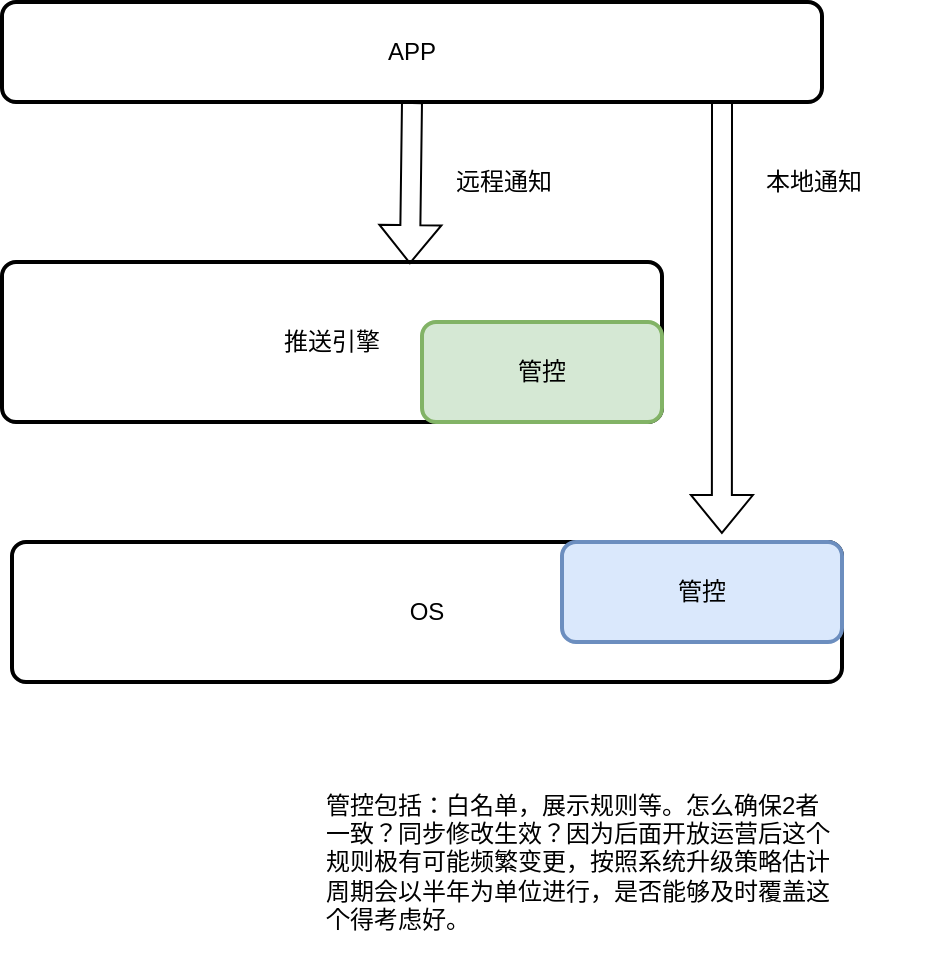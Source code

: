 <mxfile version="21.8.0" type="github">
  <diagram name="第 1 页" id="Re4xQ6s45_gDZyBToW8E">
    <mxGraphModel dx="1426" dy="750" grid="1" gridSize="10" guides="1" tooltips="1" connect="1" arrows="1" fold="1" page="1" pageScale="1" pageWidth="827" pageHeight="1169" math="0" shadow="0">
      <root>
        <mxCell id="0" />
        <mxCell id="1" parent="0" />
        <mxCell id="3-xQBDwTCDyONvLAYzRx-1" value="OS" style="rounded=1;whiteSpace=wrap;html=1;absoluteArcSize=1;arcSize=14;strokeWidth=2;" vertex="1" parent="1">
          <mxGeometry x="195" y="490" width="415" height="70" as="geometry" />
        </mxCell>
        <mxCell id="3-xQBDwTCDyONvLAYzRx-2" value="推送引擎" style="rounded=1;whiteSpace=wrap;html=1;absoluteArcSize=1;arcSize=14;strokeWidth=2;" vertex="1" parent="1">
          <mxGeometry x="190" y="350" width="330" height="80" as="geometry" />
        </mxCell>
        <mxCell id="3-xQBDwTCDyONvLAYzRx-3" value="管控" style="rounded=1;whiteSpace=wrap;html=1;absoluteArcSize=1;arcSize=14;strokeWidth=2;fillColor=#d5e8d4;strokeColor=#82b366;" vertex="1" parent="1">
          <mxGeometry x="400" y="380" width="120" height="50" as="geometry" />
        </mxCell>
        <mxCell id="3-xQBDwTCDyONvLAYzRx-4" value="管控包括：白名单，展示规则等。怎么确保2者一致？同步修改生效？因为后面开放运营后这个规则极有可能频繁变更，按照系统升级策略估计周期会以半年为单位进行，是否能够及时覆盖这个得考虑好。" style="text;html=1;strokeColor=none;fillColor=none;align=left;verticalAlign=middle;whiteSpace=wrap;rounded=0;" vertex="1" parent="1">
          <mxGeometry x="350" y="600" width="260" height="100" as="geometry" />
        </mxCell>
        <mxCell id="3-xQBDwTCDyONvLAYzRx-5" value="APP" style="rounded=1;whiteSpace=wrap;html=1;absoluteArcSize=1;arcSize=14;strokeWidth=2;" vertex="1" parent="1">
          <mxGeometry x="190" y="220" width="410" height="50" as="geometry" />
        </mxCell>
        <mxCell id="3-xQBDwTCDyONvLAYzRx-6" value="管控" style="rounded=1;whiteSpace=wrap;html=1;absoluteArcSize=1;arcSize=14;strokeWidth=2;fillColor=#dae8fc;strokeColor=#6c8ebf;" vertex="1" parent="1">
          <mxGeometry x="470" y="490" width="140" height="50" as="geometry" />
        </mxCell>
        <mxCell id="3-xQBDwTCDyONvLAYzRx-7" value="" style="shape=flexArrow;endArrow=classic;html=1;rounded=0;exitX=0.5;exitY=1;exitDx=0;exitDy=0;entryX=0.618;entryY=0.013;entryDx=0;entryDy=0;entryPerimeter=0;" edge="1" parent="1" source="3-xQBDwTCDyONvLAYzRx-5" target="3-xQBDwTCDyONvLAYzRx-2">
          <mxGeometry width="50" height="50" relative="1" as="geometry">
            <mxPoint x="470" y="340" as="sourcePoint" />
            <mxPoint x="520" y="290" as="targetPoint" />
          </mxGeometry>
        </mxCell>
        <mxCell id="3-xQBDwTCDyONvLAYzRx-8" value="" style="shape=flexArrow;endArrow=classic;html=1;rounded=0;exitX=0.5;exitY=1;exitDx=0;exitDy=0;entryX=0.571;entryY=-0.08;entryDx=0;entryDy=0;entryPerimeter=0;" edge="1" parent="1" target="3-xQBDwTCDyONvLAYzRx-6">
          <mxGeometry width="50" height="50" relative="1" as="geometry">
            <mxPoint x="550" y="270" as="sourcePoint" />
            <mxPoint x="551" y="352" as="targetPoint" />
          </mxGeometry>
        </mxCell>
        <mxCell id="3-xQBDwTCDyONvLAYzRx-9" value="远程通知" style="text;html=1;strokeColor=none;fillColor=none;align=left;verticalAlign=middle;whiteSpace=wrap;rounded=0;" vertex="1" parent="1">
          <mxGeometry x="415" y="260" width="90" height="100" as="geometry" />
        </mxCell>
        <mxCell id="3-xQBDwTCDyONvLAYzRx-11" value="本地通知" style="text;html=1;strokeColor=none;fillColor=none;align=left;verticalAlign=middle;whiteSpace=wrap;rounded=0;" vertex="1" parent="1">
          <mxGeometry x="570" y="260" width="90" height="100" as="geometry" />
        </mxCell>
      </root>
    </mxGraphModel>
  </diagram>
</mxfile>
